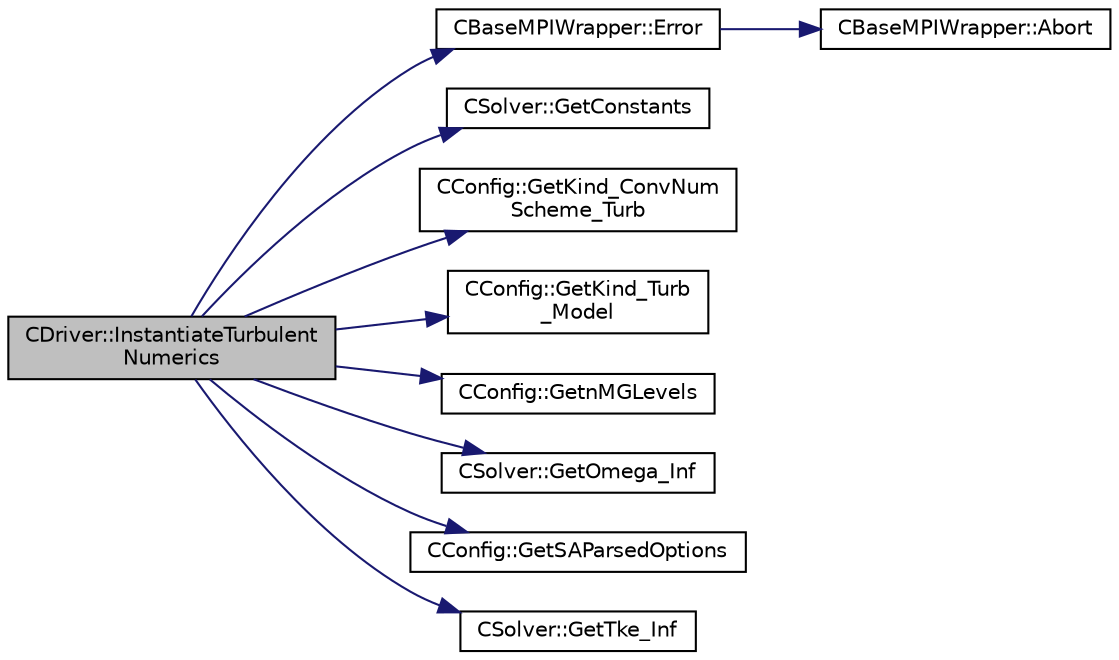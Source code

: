 digraph "CDriver::InstantiateTurbulentNumerics"
{
 // LATEX_PDF_SIZE
  edge [fontname="Helvetica",fontsize="10",labelfontname="Helvetica",labelfontsize="10"];
  node [fontname="Helvetica",fontsize="10",shape=record];
  rankdir="LR";
  Node1 [label="CDriver::InstantiateTurbulent\lNumerics",height=0.2,width=0.4,color="black", fillcolor="grey75", style="filled", fontcolor="black",tooltip="Helper to instantiate turbulence numerics specialized for different flow solvers."];
  Node1 -> Node2 [color="midnightblue",fontsize="10",style="solid",fontname="Helvetica"];
  Node2 [label="CBaseMPIWrapper::Error",height=0.2,width=0.4,color="black", fillcolor="white", style="filled",URL="$classCBaseMPIWrapper.html#a04457c47629bda56704e6a8804833eeb",tooltip=" "];
  Node2 -> Node3 [color="midnightblue",fontsize="10",style="solid",fontname="Helvetica"];
  Node3 [label="CBaseMPIWrapper::Abort",height=0.2,width=0.4,color="black", fillcolor="white", style="filled",URL="$classCBaseMPIWrapper.html#af7297d861dca86b45cf561b6ab642e8f",tooltip=" "];
  Node1 -> Node4 [color="midnightblue",fontsize="10",style="solid",fontname="Helvetica"];
  Node4 [label="CSolver::GetConstants",height=0.2,width=0.4,color="black", fillcolor="white", style="filled",URL="$classCSolver.html#a01f0334193ceea6beecd6903bdc844b8",tooltip="A virtual member."];
  Node1 -> Node5 [color="midnightblue",fontsize="10",style="solid",fontname="Helvetica"];
  Node5 [label="CConfig::GetKind_ConvNum\lScheme_Turb",height=0.2,width=0.4,color="black", fillcolor="white", style="filled",URL="$classCConfig.html#a9426cef52b7a6622907e42899521fe2a",tooltip="Get the kind of convective numerical scheme for the turbulence equations (upwind)."];
  Node1 -> Node6 [color="midnightblue",fontsize="10",style="solid",fontname="Helvetica"];
  Node6 [label="CConfig::GetKind_Turb\l_Model",height=0.2,width=0.4,color="black", fillcolor="white", style="filled",URL="$classCConfig.html#a42cf888b42ce34079b2e3987bbf147dd",tooltip="Get the kind of the turbulence model."];
  Node1 -> Node7 [color="midnightblue",fontsize="10",style="solid",fontname="Helvetica"];
  Node7 [label="CConfig::GetnMGLevels",height=0.2,width=0.4,color="black", fillcolor="white", style="filled",URL="$classCConfig.html#a15a61a6f9a1d415c3509018f4916c5c1",tooltip="Get the number of multigrid levels."];
  Node1 -> Node8 [color="midnightblue",fontsize="10",style="solid",fontname="Helvetica"];
  Node8 [label="CSolver::GetOmega_Inf",height=0.2,width=0.4,color="black", fillcolor="white", style="filled",URL="$classCSolver.html#ab76ff62a2ee9183f507d0a39daf0c5ec",tooltip="A virtual member."];
  Node1 -> Node9 [color="midnightblue",fontsize="10",style="solid",fontname="Helvetica"];
  Node9 [label="CConfig::GetSAParsedOptions",height=0.2,width=0.4,color="black", fillcolor="white", style="filled",URL="$classCConfig.html#a66aa27cc745f1c7328987376dbd6788d",tooltip="Get parsed SA option data structure."];
  Node1 -> Node10 [color="midnightblue",fontsize="10",style="solid",fontname="Helvetica"];
  Node10 [label="CSolver::GetTke_Inf",height=0.2,width=0.4,color="black", fillcolor="white", style="filled",URL="$classCSolver.html#aae6e9c9a324874279f86f7053d212a48",tooltip="A virtual member."];
}
